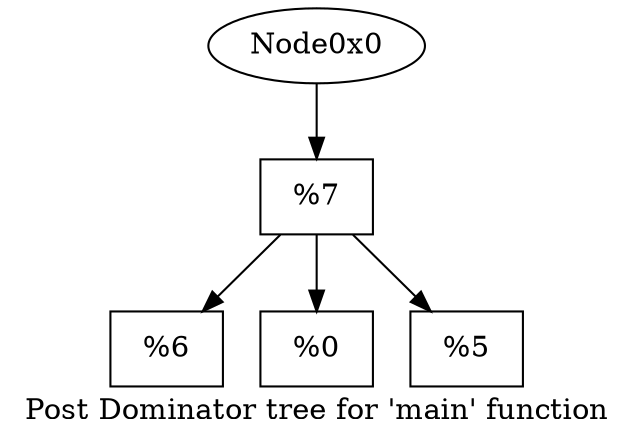 digraph "Post Dominator tree for 'main' function" {
	label="Post Dominator tree for 'main' function";

	Node0x55fc09501ec0 [shape=record,label="{%7}"];
	Node0x0 -> Node0x55fc09501ec0;
	Node0x55fc094ff8e0 [shape=record,label="{%6}"];
	Node0x55fc09501ec0 -> Node0x55fc094ff8e0;
	Node0x55fc094ff9d0 [shape=record,label="{%0}"];
	Node0x55fc09501ec0 -> Node0x55fc094ff9d0;
	Node0x55fc094ff980 [shape=record,label="{%5}"];
	Node0x55fc09501ec0 -> Node0x55fc094ff980;
}
